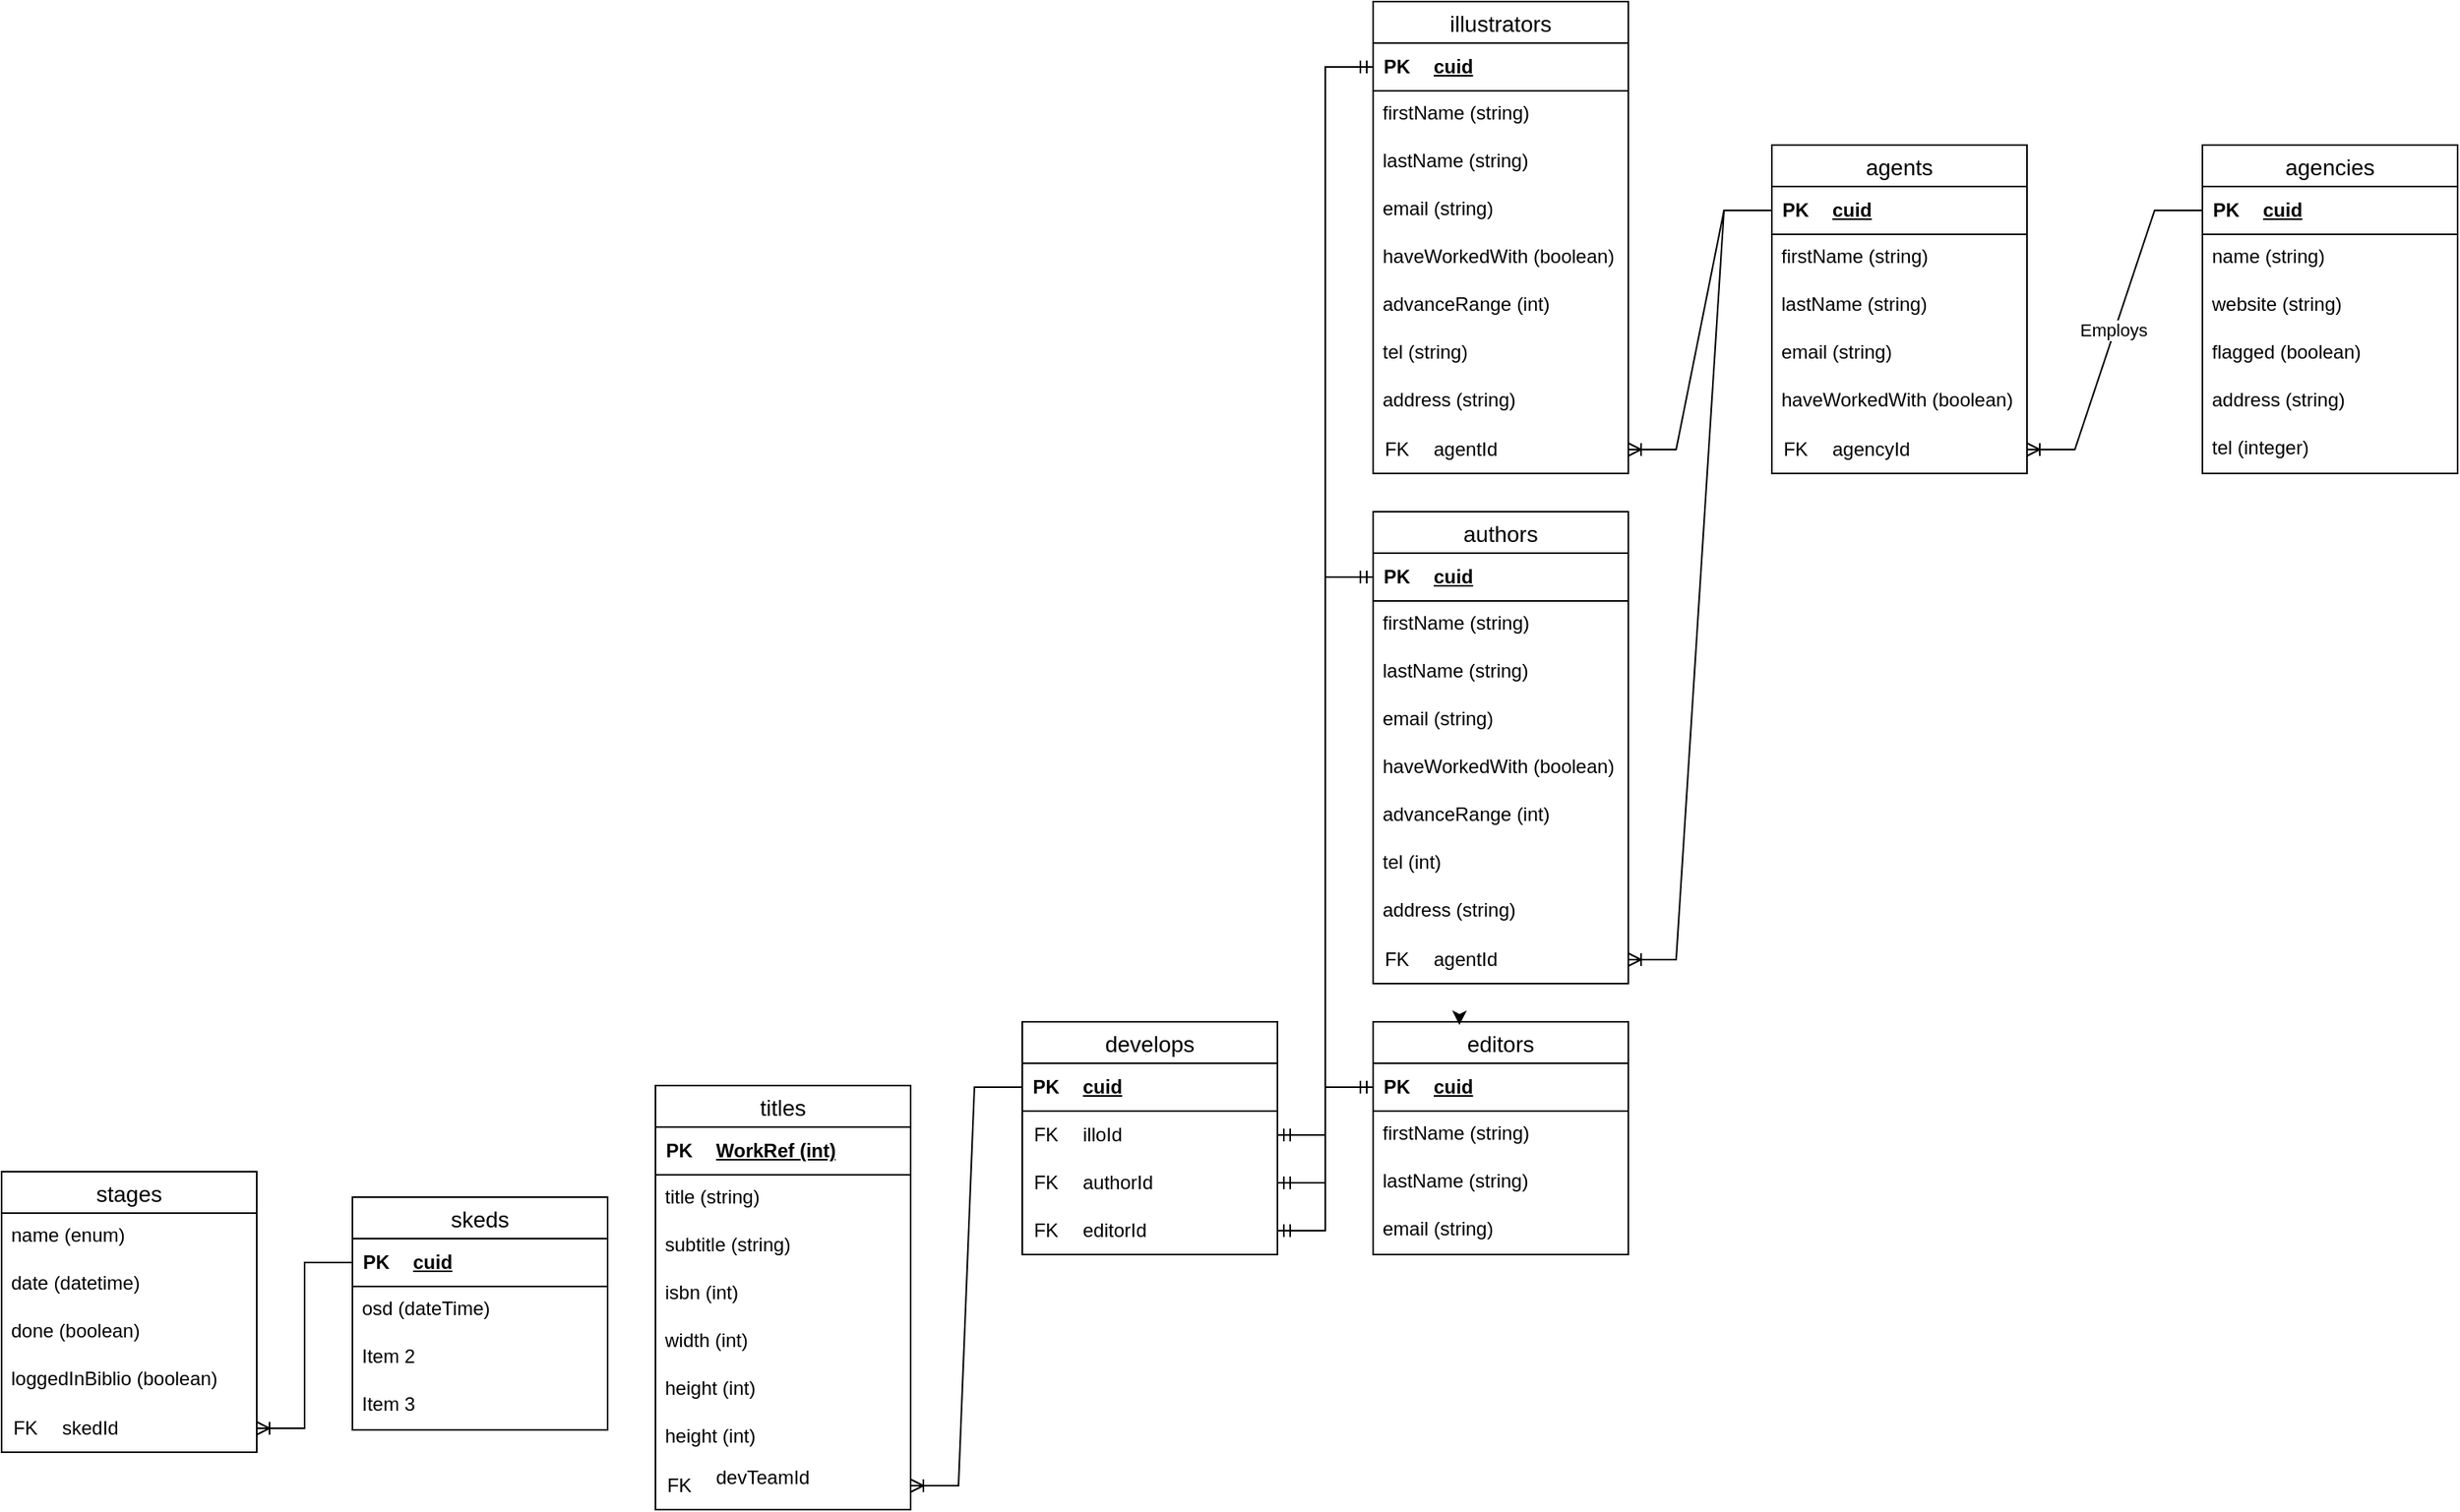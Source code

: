 <mxfile version="24.3.1" type="github">
  <diagram name="Page-1" id="GT9ZrGGqHY0JKJ9FZJGa">
    <mxGraphModel dx="1368" dy="787" grid="1" gridSize="10" guides="1" tooltips="1" connect="1" arrows="1" fold="1" page="1" pageScale="1" pageWidth="850" pageHeight="1100" math="0" shadow="0">
      <root>
        <mxCell id="0" />
        <mxCell id="1" parent="0" />
        <mxCell id="BCXyBZyguaThdqsBgghN-27" value="editors" style="swimlane;fontStyle=0;childLayout=stackLayout;horizontal=1;startSize=26;horizontalStack=0;resizeParent=1;resizeParentMax=0;resizeLast=0;collapsible=1;marginBottom=0;align=center;fontSize=14;" parent="1" vertex="1">
          <mxGeometry x="960" y="690" width="160" height="146" as="geometry" />
        </mxCell>
        <mxCell id="lVPPlzbwJ4vO6VYxdLOj-68" value="" style="shape=table;startSize=0;container=1;collapsible=1;childLayout=tableLayout;fixedRows=1;rowLines=0;fontStyle=0;align=center;resizeLast=1;strokeColor=none;fillColor=none;collapsible=0;" vertex="1" parent="BCXyBZyguaThdqsBgghN-27">
          <mxGeometry y="26" width="160" height="30" as="geometry" />
        </mxCell>
        <mxCell id="lVPPlzbwJ4vO6VYxdLOj-69" value="" style="shape=tableRow;horizontal=0;startSize=0;swimlaneHead=0;swimlaneBody=0;fillColor=none;collapsible=0;dropTarget=0;points=[[0,0.5],[1,0.5]];portConstraint=eastwest;top=0;left=0;right=0;bottom=1;" vertex="1" parent="lVPPlzbwJ4vO6VYxdLOj-68">
          <mxGeometry width="160" height="30" as="geometry" />
        </mxCell>
        <mxCell id="lVPPlzbwJ4vO6VYxdLOj-70" value="PK" style="shape=partialRectangle;connectable=0;fillColor=none;top=0;left=0;bottom=0;right=0;fontStyle=1;overflow=hidden;whiteSpace=wrap;html=1;" vertex="1" parent="lVPPlzbwJ4vO6VYxdLOj-69">
          <mxGeometry width="30" height="30" as="geometry">
            <mxRectangle width="30" height="30" as="alternateBounds" />
          </mxGeometry>
        </mxCell>
        <mxCell id="lVPPlzbwJ4vO6VYxdLOj-71" value="cuid" style="shape=partialRectangle;connectable=0;fillColor=none;top=0;left=0;bottom=0;right=0;align=left;spacingLeft=6;fontStyle=5;overflow=hidden;whiteSpace=wrap;html=1;" vertex="1" parent="lVPPlzbwJ4vO6VYxdLOj-69">
          <mxGeometry x="30" width="130" height="30" as="geometry">
            <mxRectangle width="130" height="30" as="alternateBounds" />
          </mxGeometry>
        </mxCell>
        <mxCell id="BCXyBZyguaThdqsBgghN-28" value="firstName (string)" style="text;strokeColor=none;fillColor=none;spacingLeft=4;spacingRight=4;overflow=hidden;rotatable=0;points=[[0,0.5],[1,0.5]];portConstraint=eastwest;fontSize=12;whiteSpace=wrap;html=1;" parent="BCXyBZyguaThdqsBgghN-27" vertex="1">
          <mxGeometry y="56" width="160" height="30" as="geometry" />
        </mxCell>
        <mxCell id="BCXyBZyguaThdqsBgghN-29" value="lastName (string)" style="text;strokeColor=none;fillColor=none;spacingLeft=4;spacingRight=4;overflow=hidden;rotatable=0;points=[[0,0.5],[1,0.5]];portConstraint=eastwest;fontSize=12;whiteSpace=wrap;html=1;" parent="BCXyBZyguaThdqsBgghN-27" vertex="1">
          <mxGeometry y="86" width="160" height="30" as="geometry" />
        </mxCell>
        <mxCell id="BCXyBZyguaThdqsBgghN-30" value="email (string)" style="text;strokeColor=none;fillColor=none;spacingLeft=4;spacingRight=4;overflow=hidden;rotatable=0;points=[[0,0.5],[1,0.5]];portConstraint=eastwest;fontSize=12;whiteSpace=wrap;html=1;" parent="BCXyBZyguaThdqsBgghN-27" vertex="1">
          <mxGeometry y="116" width="160" height="30" as="geometry" />
        </mxCell>
        <mxCell id="BCXyBZyguaThdqsBgghN-40" value="agents" style="swimlane;fontStyle=0;childLayout=stackLayout;horizontal=1;startSize=26;horizontalStack=0;resizeParent=1;resizeParentMax=0;resizeLast=0;collapsible=1;marginBottom=0;align=center;fontSize=14;" parent="1" vertex="1">
          <mxGeometry x="1210" y="140" width="160" height="206" as="geometry" />
        </mxCell>
        <mxCell id="lVPPlzbwJ4vO6VYxdLOj-35" value="" style="shape=table;startSize=0;container=1;collapsible=1;childLayout=tableLayout;fixedRows=1;rowLines=0;fontStyle=0;align=center;resizeLast=1;strokeColor=none;fillColor=none;collapsible=0;" vertex="1" parent="BCXyBZyguaThdqsBgghN-40">
          <mxGeometry y="26" width="160" height="30" as="geometry" />
        </mxCell>
        <mxCell id="lVPPlzbwJ4vO6VYxdLOj-36" value="" style="shape=tableRow;horizontal=0;startSize=0;swimlaneHead=0;swimlaneBody=0;fillColor=none;collapsible=0;dropTarget=0;points=[[0,0.5],[1,0.5]];portConstraint=eastwest;top=0;left=0;right=0;bottom=1;" vertex="1" parent="lVPPlzbwJ4vO6VYxdLOj-35">
          <mxGeometry width="160" height="30" as="geometry" />
        </mxCell>
        <mxCell id="lVPPlzbwJ4vO6VYxdLOj-37" value="PK" style="shape=partialRectangle;connectable=0;fillColor=none;top=0;left=0;bottom=0;right=0;fontStyle=1;overflow=hidden;whiteSpace=wrap;html=1;" vertex="1" parent="lVPPlzbwJ4vO6VYxdLOj-36">
          <mxGeometry width="30" height="30" as="geometry">
            <mxRectangle width="30" height="30" as="alternateBounds" />
          </mxGeometry>
        </mxCell>
        <mxCell id="lVPPlzbwJ4vO6VYxdLOj-38" value="cuid" style="shape=partialRectangle;connectable=0;fillColor=none;top=0;left=0;bottom=0;right=0;align=left;spacingLeft=6;fontStyle=5;overflow=hidden;whiteSpace=wrap;html=1;" vertex="1" parent="lVPPlzbwJ4vO6VYxdLOj-36">
          <mxGeometry x="30" width="130" height="30" as="geometry">
            <mxRectangle width="130" height="30" as="alternateBounds" />
          </mxGeometry>
        </mxCell>
        <mxCell id="BCXyBZyguaThdqsBgghN-41" value="firstName (string)" style="text;strokeColor=none;fillColor=none;spacingLeft=4;spacingRight=4;overflow=hidden;rotatable=0;points=[[0,0.5],[1,0.5]];portConstraint=eastwest;fontSize=12;whiteSpace=wrap;html=1;" parent="BCXyBZyguaThdqsBgghN-40" vertex="1">
          <mxGeometry y="56" width="160" height="30" as="geometry" />
        </mxCell>
        <mxCell id="BCXyBZyguaThdqsBgghN-42" value="lastName (string)" style="text;strokeColor=none;fillColor=none;spacingLeft=4;spacingRight=4;overflow=hidden;rotatable=0;points=[[0,0.5],[1,0.5]];portConstraint=eastwest;fontSize=12;whiteSpace=wrap;html=1;" parent="BCXyBZyguaThdqsBgghN-40" vertex="1">
          <mxGeometry y="86" width="160" height="30" as="geometry" />
        </mxCell>
        <mxCell id="BCXyBZyguaThdqsBgghN-43" value="email (string)" style="text;strokeColor=none;fillColor=none;spacingLeft=4;spacingRight=4;overflow=hidden;rotatable=0;points=[[0,0.5],[1,0.5]];portConstraint=eastwest;fontSize=12;whiteSpace=wrap;html=1;" parent="BCXyBZyguaThdqsBgghN-40" vertex="1">
          <mxGeometry y="116" width="160" height="30" as="geometry" />
        </mxCell>
        <mxCell id="lVPPlzbwJ4vO6VYxdLOj-29" value="haveWorkedWith (boolean)" style="text;strokeColor=none;fillColor=none;spacingLeft=4;spacingRight=4;overflow=hidden;rotatable=0;points=[[0,0.5],[1,0.5]];portConstraint=eastwest;fontSize=12;whiteSpace=wrap;html=1;" vertex="1" parent="BCXyBZyguaThdqsBgghN-40">
          <mxGeometry y="146" width="160" height="30" as="geometry" />
        </mxCell>
        <mxCell id="lVPPlzbwJ4vO6VYxdLOj-41" value="" style="shape=table;startSize=0;container=1;collapsible=1;childLayout=tableLayout;fixedRows=1;rowLines=0;fontStyle=0;align=center;resizeLast=1;strokeColor=none;fillColor=none;collapsible=0;" vertex="1" parent="BCXyBZyguaThdqsBgghN-40">
          <mxGeometry y="176" width="160" height="30" as="geometry" />
        </mxCell>
        <mxCell id="lVPPlzbwJ4vO6VYxdLOj-42" value="" style="shape=tableRow;horizontal=0;startSize=0;swimlaneHead=0;swimlaneBody=0;fillColor=none;collapsible=0;dropTarget=0;points=[[0,0.5],[1,0.5]];portConstraint=eastwest;top=0;left=0;right=0;bottom=0;" vertex="1" parent="lVPPlzbwJ4vO6VYxdLOj-41">
          <mxGeometry width="160" height="30" as="geometry" />
        </mxCell>
        <mxCell id="lVPPlzbwJ4vO6VYxdLOj-43" value="FK" style="shape=partialRectangle;connectable=0;fillColor=none;top=0;left=0;bottom=0;right=0;fontStyle=0;overflow=hidden;whiteSpace=wrap;html=1;" vertex="1" parent="lVPPlzbwJ4vO6VYxdLOj-42">
          <mxGeometry width="30" height="30" as="geometry">
            <mxRectangle width="30" height="30" as="alternateBounds" />
          </mxGeometry>
        </mxCell>
        <mxCell id="lVPPlzbwJ4vO6VYxdLOj-44" value="agencyId" style="shape=partialRectangle;connectable=0;fillColor=none;top=0;left=0;bottom=0;right=0;align=left;spacingLeft=6;fontStyle=0;overflow=hidden;whiteSpace=wrap;html=1;" vertex="1" parent="lVPPlzbwJ4vO6VYxdLOj-42">
          <mxGeometry x="30" width="130" height="30" as="geometry">
            <mxRectangle width="130" height="30" as="alternateBounds" />
          </mxGeometry>
        </mxCell>
        <mxCell id="BCXyBZyguaThdqsBgghN-44" value="agencies" style="swimlane;fontStyle=0;childLayout=stackLayout;horizontal=1;startSize=26;horizontalStack=0;resizeParent=1;resizeParentMax=0;resizeLast=0;collapsible=1;marginBottom=0;align=center;fontSize=14;" parent="1" vertex="1">
          <mxGeometry x="1480" y="140" width="160" height="206" as="geometry" />
        </mxCell>
        <mxCell id="lVPPlzbwJ4vO6VYxdLOj-31" value="" style="shape=table;startSize=0;container=1;collapsible=1;childLayout=tableLayout;fixedRows=1;rowLines=0;fontStyle=0;align=center;resizeLast=1;strokeColor=none;fillColor=none;collapsible=0;" vertex="1" parent="BCXyBZyguaThdqsBgghN-44">
          <mxGeometry y="26" width="160" height="30" as="geometry" />
        </mxCell>
        <mxCell id="lVPPlzbwJ4vO6VYxdLOj-32" value="" style="shape=tableRow;horizontal=0;startSize=0;swimlaneHead=0;swimlaneBody=0;fillColor=none;collapsible=0;dropTarget=0;points=[[0,0.5],[1,0.5]];portConstraint=eastwest;top=0;left=0;right=0;bottom=1;" vertex="1" parent="lVPPlzbwJ4vO6VYxdLOj-31">
          <mxGeometry width="160" height="30" as="geometry" />
        </mxCell>
        <mxCell id="lVPPlzbwJ4vO6VYxdLOj-33" value="PK" style="shape=partialRectangle;connectable=0;fillColor=none;top=0;left=0;bottom=0;right=0;fontStyle=1;overflow=hidden;whiteSpace=wrap;html=1;" vertex="1" parent="lVPPlzbwJ4vO6VYxdLOj-32">
          <mxGeometry width="30" height="30" as="geometry">
            <mxRectangle width="30" height="30" as="alternateBounds" />
          </mxGeometry>
        </mxCell>
        <mxCell id="lVPPlzbwJ4vO6VYxdLOj-34" value="cuid" style="shape=partialRectangle;connectable=0;fillColor=none;top=0;left=0;bottom=0;right=0;align=left;spacingLeft=6;fontStyle=5;overflow=hidden;whiteSpace=wrap;html=1;" vertex="1" parent="lVPPlzbwJ4vO6VYxdLOj-32">
          <mxGeometry x="30" width="130" height="30" as="geometry">
            <mxRectangle width="130" height="30" as="alternateBounds" />
          </mxGeometry>
        </mxCell>
        <mxCell id="BCXyBZyguaThdqsBgghN-45" value="name (string)" style="text;strokeColor=none;fillColor=none;spacingLeft=4;spacingRight=4;overflow=hidden;rotatable=0;points=[[0,0.5],[1,0.5]];portConstraint=eastwest;fontSize=12;whiteSpace=wrap;html=1;" parent="BCXyBZyguaThdqsBgghN-44" vertex="1">
          <mxGeometry y="56" width="160" height="30" as="geometry" />
        </mxCell>
        <mxCell id="BCXyBZyguaThdqsBgghN-47" value="website (string)" style="text;strokeColor=none;fillColor=none;spacingLeft=4;spacingRight=4;overflow=hidden;rotatable=0;points=[[0,0.5],[1,0.5]];portConstraint=eastwest;fontSize=12;whiteSpace=wrap;html=1;" parent="BCXyBZyguaThdqsBgghN-44" vertex="1">
          <mxGeometry y="86" width="160" height="30" as="geometry" />
        </mxCell>
        <mxCell id="lVPPlzbwJ4vO6VYxdLOj-13" value="flagged (boolean)" style="text;strokeColor=none;fillColor=none;spacingLeft=4;spacingRight=4;overflow=hidden;rotatable=0;points=[[0,0.5],[1,0.5]];portConstraint=eastwest;fontSize=12;whiteSpace=wrap;html=1;" vertex="1" parent="BCXyBZyguaThdqsBgghN-44">
          <mxGeometry y="116" width="160" height="30" as="geometry" />
        </mxCell>
        <mxCell id="lVPPlzbwJ4vO6VYxdLOj-15" value="address (string)" style="text;strokeColor=none;fillColor=none;spacingLeft=4;spacingRight=4;overflow=hidden;rotatable=0;points=[[0,0.5],[1,0.5]];portConstraint=eastwest;fontSize=12;whiteSpace=wrap;html=1;" vertex="1" parent="BCXyBZyguaThdqsBgghN-44">
          <mxGeometry y="146" width="160" height="30" as="geometry" />
        </mxCell>
        <mxCell id="lVPPlzbwJ4vO6VYxdLOj-16" value="tel (integer)" style="text;strokeColor=none;fillColor=none;spacingLeft=4;spacingRight=4;overflow=hidden;rotatable=0;points=[[0,0.5],[1,0.5]];portConstraint=eastwest;fontSize=12;whiteSpace=wrap;html=1;" vertex="1" parent="BCXyBZyguaThdqsBgghN-44">
          <mxGeometry y="176" width="160" height="30" as="geometry" />
        </mxCell>
        <mxCell id="BCXyBZyguaThdqsBgghN-48" value="titles" style="swimlane;fontStyle=0;childLayout=stackLayout;horizontal=1;startSize=26;horizontalStack=0;resizeParent=1;resizeParentMax=0;resizeLast=0;collapsible=1;marginBottom=0;align=center;fontSize=14;" parent="1" vertex="1">
          <mxGeometry x="510" y="730" width="160" height="266" as="geometry" />
        </mxCell>
        <mxCell id="lVPPlzbwJ4vO6VYxdLOj-121" value="" style="shape=table;startSize=0;container=1;collapsible=1;childLayout=tableLayout;fixedRows=1;rowLines=0;fontStyle=0;align=center;resizeLast=1;strokeColor=none;fillColor=none;collapsible=0;" vertex="1" parent="BCXyBZyguaThdqsBgghN-48">
          <mxGeometry y="26" width="160" height="30" as="geometry" />
        </mxCell>
        <mxCell id="lVPPlzbwJ4vO6VYxdLOj-122" value="" style="shape=tableRow;horizontal=0;startSize=0;swimlaneHead=0;swimlaneBody=0;fillColor=none;collapsible=0;dropTarget=0;points=[[0,0.5],[1,0.5]];portConstraint=eastwest;top=0;left=0;right=0;bottom=1;" vertex="1" parent="lVPPlzbwJ4vO6VYxdLOj-121">
          <mxGeometry width="160" height="30" as="geometry" />
        </mxCell>
        <mxCell id="lVPPlzbwJ4vO6VYxdLOj-123" value="PK" style="shape=partialRectangle;connectable=0;fillColor=none;top=0;left=0;bottom=0;right=0;fontStyle=1;overflow=hidden;whiteSpace=wrap;html=1;" vertex="1" parent="lVPPlzbwJ4vO6VYxdLOj-122">
          <mxGeometry width="30" height="30" as="geometry">
            <mxRectangle width="30" height="30" as="alternateBounds" />
          </mxGeometry>
        </mxCell>
        <mxCell id="lVPPlzbwJ4vO6VYxdLOj-124" value="WorkRef (int)" style="shape=partialRectangle;connectable=0;fillColor=none;top=0;left=0;bottom=0;right=0;align=left;spacingLeft=6;fontStyle=5;overflow=hidden;whiteSpace=wrap;html=1;" vertex="1" parent="lVPPlzbwJ4vO6VYxdLOj-122">
          <mxGeometry x="30" width="130" height="30" as="geometry">
            <mxRectangle width="130" height="30" as="alternateBounds" />
          </mxGeometry>
        </mxCell>
        <mxCell id="BCXyBZyguaThdqsBgghN-49" value="title (string)" style="text;strokeColor=none;fillColor=none;spacingLeft=4;spacingRight=4;overflow=hidden;rotatable=0;points=[[0,0.5],[1,0.5]];portConstraint=eastwest;fontSize=12;whiteSpace=wrap;html=1;" parent="BCXyBZyguaThdqsBgghN-48" vertex="1">
          <mxGeometry y="56" width="160" height="30" as="geometry" />
        </mxCell>
        <mxCell id="BCXyBZyguaThdqsBgghN-50" value="subtitle (string)" style="text;strokeColor=none;fillColor=none;spacingLeft=4;spacingRight=4;overflow=hidden;rotatable=0;points=[[0,0.5],[1,0.5]];portConstraint=eastwest;fontSize=12;whiteSpace=wrap;html=1;" parent="BCXyBZyguaThdqsBgghN-48" vertex="1">
          <mxGeometry y="86" width="160" height="30" as="geometry" />
        </mxCell>
        <mxCell id="lVPPlzbwJ4vO6VYxdLOj-129" value="isbn (int)" style="text;strokeColor=none;fillColor=none;spacingLeft=4;spacingRight=4;overflow=hidden;rotatable=0;points=[[0,0.5],[1,0.5]];portConstraint=eastwest;fontSize=12;whiteSpace=wrap;html=1;" vertex="1" parent="BCXyBZyguaThdqsBgghN-48">
          <mxGeometry y="116" width="160" height="30" as="geometry" />
        </mxCell>
        <mxCell id="lVPPlzbwJ4vO6VYxdLOj-130" value="width (int)" style="text;strokeColor=none;fillColor=none;spacingLeft=4;spacingRight=4;overflow=hidden;rotatable=0;points=[[0,0.5],[1,0.5]];portConstraint=eastwest;fontSize=12;whiteSpace=wrap;html=1;" vertex="1" parent="BCXyBZyguaThdqsBgghN-48">
          <mxGeometry y="146" width="160" height="30" as="geometry" />
        </mxCell>
        <mxCell id="BCXyBZyguaThdqsBgghN-51" value="height (int)" style="text;strokeColor=none;fillColor=none;spacingLeft=4;spacingRight=4;overflow=hidden;rotatable=0;points=[[0,0.5],[1,0.5]];portConstraint=eastwest;fontSize=12;whiteSpace=wrap;html=1;" parent="BCXyBZyguaThdqsBgghN-48" vertex="1">
          <mxGeometry y="176" width="160" height="30" as="geometry" />
        </mxCell>
        <mxCell id="lVPPlzbwJ4vO6VYxdLOj-135" value="height (int)" style="text;strokeColor=none;fillColor=none;spacingLeft=4;spacingRight=4;overflow=hidden;rotatable=0;points=[[0,0.5],[1,0.5]];portConstraint=eastwest;fontSize=12;whiteSpace=wrap;html=1;" vertex="1" parent="BCXyBZyguaThdqsBgghN-48">
          <mxGeometry y="206" width="160" height="30" as="geometry" />
        </mxCell>
        <mxCell id="lVPPlzbwJ4vO6VYxdLOj-125" value="" style="shape=table;startSize=0;container=1;collapsible=1;childLayout=tableLayout;fixedRows=1;rowLines=0;fontStyle=0;align=center;resizeLast=1;strokeColor=none;fillColor=none;collapsible=0;" vertex="1" parent="BCXyBZyguaThdqsBgghN-48">
          <mxGeometry y="236" width="160" height="30" as="geometry" />
        </mxCell>
        <mxCell id="lVPPlzbwJ4vO6VYxdLOj-126" value="" style="shape=tableRow;horizontal=0;startSize=0;swimlaneHead=0;swimlaneBody=0;fillColor=none;collapsible=0;dropTarget=0;points=[[0,0.5],[1,0.5]];portConstraint=eastwest;top=0;left=0;right=0;bottom=0;" vertex="1" parent="lVPPlzbwJ4vO6VYxdLOj-125">
          <mxGeometry width="160" height="30" as="geometry" />
        </mxCell>
        <mxCell id="lVPPlzbwJ4vO6VYxdLOj-127" value="FK" style="shape=partialRectangle;connectable=0;fillColor=none;top=0;left=0;bottom=0;right=0;fontStyle=0;overflow=hidden;whiteSpace=wrap;html=1;" vertex="1" parent="lVPPlzbwJ4vO6VYxdLOj-126">
          <mxGeometry width="30" height="30" as="geometry">
            <mxRectangle width="30" height="30" as="alternateBounds" />
          </mxGeometry>
        </mxCell>
        <mxCell id="lVPPlzbwJ4vO6VYxdLOj-128" value="devTeamId&lt;div&gt;&lt;br&gt;&lt;/div&gt;" style="shape=partialRectangle;connectable=0;fillColor=none;top=0;left=0;bottom=0;right=0;align=left;spacingLeft=6;fontStyle=0;overflow=hidden;whiteSpace=wrap;html=1;" vertex="1" parent="lVPPlzbwJ4vO6VYxdLOj-126">
          <mxGeometry x="30" width="130" height="30" as="geometry">
            <mxRectangle width="130" height="30" as="alternateBounds" />
          </mxGeometry>
        </mxCell>
        <mxCell id="BCXyBZyguaThdqsBgghN-52" value="skeds" style="swimlane;fontStyle=0;childLayout=stackLayout;horizontal=1;startSize=26;horizontalStack=0;resizeParent=1;resizeParentMax=0;resizeLast=0;collapsible=1;marginBottom=0;align=center;fontSize=14;" parent="1" vertex="1">
          <mxGeometry x="320" y="800" width="160" height="146" as="geometry" />
        </mxCell>
        <mxCell id="lVPPlzbwJ4vO6VYxdLOj-138" value="" style="shape=table;startSize=0;container=1;collapsible=1;childLayout=tableLayout;fixedRows=1;rowLines=0;fontStyle=0;align=center;resizeLast=1;strokeColor=none;fillColor=none;collapsible=0;" vertex="1" parent="BCXyBZyguaThdqsBgghN-52">
          <mxGeometry y="26" width="160" height="30" as="geometry" />
        </mxCell>
        <mxCell id="lVPPlzbwJ4vO6VYxdLOj-139" value="" style="shape=tableRow;horizontal=0;startSize=0;swimlaneHead=0;swimlaneBody=0;fillColor=none;collapsible=0;dropTarget=0;points=[[0,0.5],[1,0.5]];portConstraint=eastwest;top=0;left=0;right=0;bottom=1;" vertex="1" parent="lVPPlzbwJ4vO6VYxdLOj-138">
          <mxGeometry width="160" height="30" as="geometry" />
        </mxCell>
        <mxCell id="lVPPlzbwJ4vO6VYxdLOj-140" value="PK" style="shape=partialRectangle;connectable=0;fillColor=none;top=0;left=0;bottom=0;right=0;fontStyle=1;overflow=hidden;whiteSpace=wrap;html=1;" vertex="1" parent="lVPPlzbwJ4vO6VYxdLOj-139">
          <mxGeometry width="30" height="30" as="geometry">
            <mxRectangle width="30" height="30" as="alternateBounds" />
          </mxGeometry>
        </mxCell>
        <mxCell id="lVPPlzbwJ4vO6VYxdLOj-141" value="cuid" style="shape=partialRectangle;connectable=0;fillColor=none;top=0;left=0;bottom=0;right=0;align=left;spacingLeft=6;fontStyle=5;overflow=hidden;whiteSpace=wrap;html=1;" vertex="1" parent="lVPPlzbwJ4vO6VYxdLOj-139">
          <mxGeometry x="30" width="130" height="30" as="geometry">
            <mxRectangle width="130" height="30" as="alternateBounds" />
          </mxGeometry>
        </mxCell>
        <mxCell id="BCXyBZyguaThdqsBgghN-53" value="osd (dateTime)" style="text;strokeColor=none;fillColor=none;spacingLeft=4;spacingRight=4;overflow=hidden;rotatable=0;points=[[0,0.5],[1,0.5]];portConstraint=eastwest;fontSize=12;whiteSpace=wrap;html=1;" parent="BCXyBZyguaThdqsBgghN-52" vertex="1">
          <mxGeometry y="56" width="160" height="30" as="geometry" />
        </mxCell>
        <mxCell id="BCXyBZyguaThdqsBgghN-54" value="Item 2" style="text;strokeColor=none;fillColor=none;spacingLeft=4;spacingRight=4;overflow=hidden;rotatable=0;points=[[0,0.5],[1,0.5]];portConstraint=eastwest;fontSize=12;whiteSpace=wrap;html=1;" parent="BCXyBZyguaThdqsBgghN-52" vertex="1">
          <mxGeometry y="86" width="160" height="30" as="geometry" />
        </mxCell>
        <mxCell id="BCXyBZyguaThdqsBgghN-55" value="Item 3" style="text;strokeColor=none;fillColor=none;spacingLeft=4;spacingRight=4;overflow=hidden;rotatable=0;points=[[0,0.5],[1,0.5]];portConstraint=eastwest;fontSize=12;whiteSpace=wrap;html=1;" parent="BCXyBZyguaThdqsBgghN-52" vertex="1">
          <mxGeometry y="116" width="160" height="30" as="geometry" />
        </mxCell>
        <mxCell id="BCXyBZyguaThdqsBgghN-63" value="" style="edgeStyle=entityRelationEdgeStyle;fontSize=12;html=1;endArrow=ERoneToMany;rounded=0;exitX=0;exitY=0.5;exitDx=0;exitDy=0;entryX=1;entryY=0.5;entryDx=0;entryDy=0;" parent="1" source="lVPPlzbwJ4vO6VYxdLOj-32" target="lVPPlzbwJ4vO6VYxdLOj-42" edge="1">
          <mxGeometry width="100" height="100" relative="1" as="geometry">
            <mxPoint x="1370" y="470" as="sourcePoint" />
            <mxPoint x="1470" y="500" as="targetPoint" />
          </mxGeometry>
        </mxCell>
        <mxCell id="BCXyBZyguaThdqsBgghN-64" value="Employs" style="edgeLabel;html=1;align=center;verticalAlign=middle;resizable=0;points=[];" parent="BCXyBZyguaThdqsBgghN-63" vertex="1" connectable="0">
          <mxGeometry x="0.005" y="-1" relative="1" as="geometry">
            <mxPoint as="offset" />
          </mxGeometry>
        </mxCell>
        <mxCell id="lVPPlzbwJ4vO6VYxdLOj-2" value="illustrators" style="swimlane;fontStyle=0;childLayout=stackLayout;horizontal=1;startSize=26;horizontalStack=0;resizeParent=1;resizeParentMax=0;resizeLast=0;collapsible=1;marginBottom=0;align=center;fontSize=14;" vertex="1" parent="1">
          <mxGeometry x="960" y="50" width="160" height="296" as="geometry" />
        </mxCell>
        <mxCell id="lVPPlzbwJ4vO6VYxdLOj-50" value="" style="shape=table;startSize=0;container=1;collapsible=1;childLayout=tableLayout;fixedRows=1;rowLines=0;fontStyle=0;align=center;resizeLast=1;strokeColor=none;fillColor=none;collapsible=0;" vertex="1" parent="lVPPlzbwJ4vO6VYxdLOj-2">
          <mxGeometry y="26" width="160" height="30" as="geometry" />
        </mxCell>
        <mxCell id="lVPPlzbwJ4vO6VYxdLOj-51" value="" style="shape=tableRow;horizontal=0;startSize=0;swimlaneHead=0;swimlaneBody=0;fillColor=none;collapsible=0;dropTarget=0;points=[[0,0.5],[1,0.5]];portConstraint=eastwest;top=0;left=0;right=0;bottom=1;" vertex="1" parent="lVPPlzbwJ4vO6VYxdLOj-50">
          <mxGeometry width="160" height="30" as="geometry" />
        </mxCell>
        <mxCell id="lVPPlzbwJ4vO6VYxdLOj-52" value="PK" style="shape=partialRectangle;connectable=0;fillColor=none;top=0;left=0;bottom=0;right=0;fontStyle=1;overflow=hidden;whiteSpace=wrap;html=1;" vertex="1" parent="lVPPlzbwJ4vO6VYxdLOj-51">
          <mxGeometry width="30" height="30" as="geometry">
            <mxRectangle width="30" height="30" as="alternateBounds" />
          </mxGeometry>
        </mxCell>
        <mxCell id="lVPPlzbwJ4vO6VYxdLOj-53" value="cuid" style="shape=partialRectangle;connectable=0;fillColor=none;top=0;left=0;bottom=0;right=0;align=left;spacingLeft=6;fontStyle=5;overflow=hidden;whiteSpace=wrap;html=1;" vertex="1" parent="lVPPlzbwJ4vO6VYxdLOj-51">
          <mxGeometry x="30" width="130" height="30" as="geometry">
            <mxRectangle width="130" height="30" as="alternateBounds" />
          </mxGeometry>
        </mxCell>
        <mxCell id="lVPPlzbwJ4vO6VYxdLOj-3" value="firstName (string)" style="text;strokeColor=none;fillColor=none;spacingLeft=4;spacingRight=4;overflow=hidden;rotatable=0;points=[[0,0.5],[1,0.5]];portConstraint=eastwest;fontSize=12;whiteSpace=wrap;html=1;" vertex="1" parent="lVPPlzbwJ4vO6VYxdLOj-2">
          <mxGeometry y="56" width="160" height="30" as="geometry" />
        </mxCell>
        <mxCell id="lVPPlzbwJ4vO6VYxdLOj-59" value="lastName (string)" style="text;strokeColor=none;fillColor=none;spacingLeft=4;spacingRight=4;overflow=hidden;rotatable=0;points=[[0,0.5],[1,0.5]];portConstraint=eastwest;fontSize=12;whiteSpace=wrap;html=1;" vertex="1" parent="lVPPlzbwJ4vO6VYxdLOj-2">
          <mxGeometry y="86" width="160" height="30" as="geometry" />
        </mxCell>
        <mxCell id="lVPPlzbwJ4vO6VYxdLOj-60" value="email (string)" style="text;strokeColor=none;fillColor=none;spacingLeft=4;spacingRight=4;overflow=hidden;rotatable=0;points=[[0,0.5],[1,0.5]];portConstraint=eastwest;fontSize=12;whiteSpace=wrap;html=1;" vertex="1" parent="lVPPlzbwJ4vO6VYxdLOj-2">
          <mxGeometry y="116" width="160" height="30" as="geometry" />
        </mxCell>
        <mxCell id="lVPPlzbwJ4vO6VYxdLOj-61" value="haveWorkedWith (boolean)" style="text;strokeColor=none;fillColor=none;spacingLeft=4;spacingRight=4;overflow=hidden;rotatable=0;points=[[0,0.5],[1,0.5]];portConstraint=eastwest;fontSize=12;whiteSpace=wrap;html=1;" vertex="1" parent="lVPPlzbwJ4vO6VYxdLOj-2">
          <mxGeometry y="146" width="160" height="30" as="geometry" />
        </mxCell>
        <mxCell id="lVPPlzbwJ4vO6VYxdLOj-62" value="advanceRange (int)" style="text;strokeColor=none;fillColor=none;spacingLeft=4;spacingRight=4;overflow=hidden;rotatable=0;points=[[0,0.5],[1,0.5]];portConstraint=eastwest;fontSize=12;whiteSpace=wrap;html=1;" vertex="1" parent="lVPPlzbwJ4vO6VYxdLOj-2">
          <mxGeometry y="176" width="160" height="30" as="geometry" />
        </mxCell>
        <mxCell id="lVPPlzbwJ4vO6VYxdLOj-132" value="tel (string)" style="text;strokeColor=none;fillColor=none;spacingLeft=4;spacingRight=4;overflow=hidden;rotatable=0;points=[[0,0.5],[1,0.5]];portConstraint=eastwest;fontSize=12;whiteSpace=wrap;html=1;" vertex="1" parent="lVPPlzbwJ4vO6VYxdLOj-2">
          <mxGeometry y="206" width="160" height="30" as="geometry" />
        </mxCell>
        <mxCell id="lVPPlzbwJ4vO6VYxdLOj-134" value="address (string)" style="text;strokeColor=none;fillColor=none;spacingLeft=4;spacingRight=4;overflow=hidden;rotatable=0;points=[[0,0.5],[1,0.5]];portConstraint=eastwest;fontSize=12;whiteSpace=wrap;html=1;" vertex="1" parent="lVPPlzbwJ4vO6VYxdLOj-2">
          <mxGeometry y="236" width="160" height="30" as="geometry" />
        </mxCell>
        <mxCell id="lVPPlzbwJ4vO6VYxdLOj-54" value="" style="shape=table;startSize=0;container=1;collapsible=1;childLayout=tableLayout;fixedRows=1;rowLines=0;fontStyle=0;align=center;resizeLast=1;strokeColor=none;fillColor=none;collapsible=0;" vertex="1" parent="lVPPlzbwJ4vO6VYxdLOj-2">
          <mxGeometry y="266" width="160" height="30" as="geometry" />
        </mxCell>
        <mxCell id="lVPPlzbwJ4vO6VYxdLOj-55" value="" style="shape=tableRow;horizontal=0;startSize=0;swimlaneHead=0;swimlaneBody=0;fillColor=none;collapsible=0;dropTarget=0;points=[[0,0.5],[1,0.5]];portConstraint=eastwest;top=0;left=0;right=0;bottom=0;" vertex="1" parent="lVPPlzbwJ4vO6VYxdLOj-54">
          <mxGeometry width="160" height="30" as="geometry" />
        </mxCell>
        <mxCell id="lVPPlzbwJ4vO6VYxdLOj-56" value="FK" style="shape=partialRectangle;connectable=0;fillColor=none;top=0;left=0;bottom=0;right=0;fontStyle=0;overflow=hidden;whiteSpace=wrap;html=1;" vertex="1" parent="lVPPlzbwJ4vO6VYxdLOj-55">
          <mxGeometry width="30" height="30" as="geometry">
            <mxRectangle width="30" height="30" as="alternateBounds" />
          </mxGeometry>
        </mxCell>
        <mxCell id="lVPPlzbwJ4vO6VYxdLOj-57" value="agentId" style="shape=partialRectangle;connectable=0;fillColor=none;top=0;left=0;bottom=0;right=0;align=left;spacingLeft=6;fontStyle=0;overflow=hidden;whiteSpace=wrap;html=1;" vertex="1" parent="lVPPlzbwJ4vO6VYxdLOj-55">
          <mxGeometry x="30" width="130" height="30" as="geometry">
            <mxRectangle width="130" height="30" as="alternateBounds" />
          </mxGeometry>
        </mxCell>
        <mxCell id="lVPPlzbwJ4vO6VYxdLOj-25" value="develops" style="swimlane;fontStyle=0;childLayout=stackLayout;horizontal=1;startSize=26;horizontalStack=0;resizeParent=1;resizeParentMax=0;resizeLast=0;collapsible=1;marginBottom=0;align=center;fontSize=14;" vertex="1" parent="1">
          <mxGeometry x="740" y="690" width="160" height="146" as="geometry" />
        </mxCell>
        <mxCell id="lVPPlzbwJ4vO6VYxdLOj-84" value="" style="shape=table;startSize=0;container=1;collapsible=1;childLayout=tableLayout;fixedRows=1;rowLines=0;fontStyle=0;align=center;resizeLast=1;strokeColor=none;fillColor=none;collapsible=0;" vertex="1" parent="lVPPlzbwJ4vO6VYxdLOj-25">
          <mxGeometry y="26" width="160" height="120" as="geometry" />
        </mxCell>
        <mxCell id="lVPPlzbwJ4vO6VYxdLOj-118" value="" style="shape=tableRow;horizontal=0;startSize=0;swimlaneHead=0;swimlaneBody=0;fillColor=none;collapsible=0;dropTarget=0;points=[[0,0.5],[1,0.5]];portConstraint=eastwest;top=0;left=0;right=0;bottom=1;" vertex="1" parent="lVPPlzbwJ4vO6VYxdLOj-84">
          <mxGeometry width="160" height="30" as="geometry" />
        </mxCell>
        <mxCell id="lVPPlzbwJ4vO6VYxdLOj-119" value="PK" style="shape=partialRectangle;connectable=0;fillColor=none;top=0;left=0;bottom=0;right=0;fontStyle=1;overflow=hidden;whiteSpace=wrap;html=1;" vertex="1" parent="lVPPlzbwJ4vO6VYxdLOj-118">
          <mxGeometry width="30" height="30" as="geometry">
            <mxRectangle width="30" height="30" as="alternateBounds" />
          </mxGeometry>
        </mxCell>
        <mxCell id="lVPPlzbwJ4vO6VYxdLOj-120" value="cuid" style="shape=partialRectangle;connectable=0;fillColor=none;top=0;left=0;bottom=0;right=0;align=left;spacingLeft=6;fontStyle=5;overflow=hidden;whiteSpace=wrap;html=1;" vertex="1" parent="lVPPlzbwJ4vO6VYxdLOj-118">
          <mxGeometry x="30" width="130" height="30" as="geometry">
            <mxRectangle width="130" height="30" as="alternateBounds" />
          </mxGeometry>
        </mxCell>
        <mxCell id="lVPPlzbwJ4vO6VYxdLOj-85" value="" style="shape=tableRow;horizontal=0;startSize=0;swimlaneHead=0;swimlaneBody=0;fillColor=none;collapsible=0;dropTarget=0;points=[[0,0.5],[1,0.5]];portConstraint=eastwest;top=0;left=0;right=0;bottom=0;" vertex="1" parent="lVPPlzbwJ4vO6VYxdLOj-84">
          <mxGeometry y="30" width="160" height="30" as="geometry" />
        </mxCell>
        <mxCell id="lVPPlzbwJ4vO6VYxdLOj-86" value="FK" style="shape=partialRectangle;connectable=0;fillColor=none;top=0;left=0;bottom=0;right=0;fontStyle=0;overflow=hidden;whiteSpace=wrap;html=1;" vertex="1" parent="lVPPlzbwJ4vO6VYxdLOj-85">
          <mxGeometry width="30" height="30" as="geometry">
            <mxRectangle width="30" height="30" as="alternateBounds" />
          </mxGeometry>
        </mxCell>
        <mxCell id="lVPPlzbwJ4vO6VYxdLOj-87" value="illoId" style="shape=partialRectangle;connectable=0;fillColor=none;top=0;left=0;bottom=0;right=0;align=left;spacingLeft=6;fontStyle=0;overflow=hidden;whiteSpace=wrap;html=1;" vertex="1" parent="lVPPlzbwJ4vO6VYxdLOj-85">
          <mxGeometry x="30" width="130" height="30" as="geometry">
            <mxRectangle width="130" height="30" as="alternateBounds" />
          </mxGeometry>
        </mxCell>
        <mxCell id="lVPPlzbwJ4vO6VYxdLOj-91" value="" style="shape=tableRow;horizontal=0;startSize=0;swimlaneHead=0;swimlaneBody=0;fillColor=none;collapsible=0;dropTarget=0;points=[[0,0.5],[1,0.5]];portConstraint=eastwest;top=0;left=0;right=0;bottom=0;" vertex="1" parent="lVPPlzbwJ4vO6VYxdLOj-84">
          <mxGeometry y="60" width="160" height="30" as="geometry" />
        </mxCell>
        <mxCell id="lVPPlzbwJ4vO6VYxdLOj-92" value="FK" style="shape=partialRectangle;connectable=0;fillColor=none;top=0;left=0;bottom=0;right=0;fontStyle=0;overflow=hidden;whiteSpace=wrap;html=1;" vertex="1" parent="lVPPlzbwJ4vO6VYxdLOj-91">
          <mxGeometry width="30" height="30" as="geometry">
            <mxRectangle width="30" height="30" as="alternateBounds" />
          </mxGeometry>
        </mxCell>
        <mxCell id="lVPPlzbwJ4vO6VYxdLOj-93" value="authorId" style="shape=partialRectangle;connectable=0;fillColor=none;top=0;left=0;bottom=0;right=0;align=left;spacingLeft=6;fontStyle=0;overflow=hidden;whiteSpace=wrap;html=1;" vertex="1" parent="lVPPlzbwJ4vO6VYxdLOj-91">
          <mxGeometry x="30" width="130" height="30" as="geometry">
            <mxRectangle width="130" height="30" as="alternateBounds" />
          </mxGeometry>
        </mxCell>
        <mxCell id="lVPPlzbwJ4vO6VYxdLOj-88" value="" style="shape=tableRow;horizontal=0;startSize=0;swimlaneHead=0;swimlaneBody=0;fillColor=none;collapsible=0;dropTarget=0;points=[[0,0.5],[1,0.5]];portConstraint=eastwest;top=0;left=0;right=0;bottom=0;" vertex="1" parent="lVPPlzbwJ4vO6VYxdLOj-84">
          <mxGeometry y="90" width="160" height="30" as="geometry" />
        </mxCell>
        <mxCell id="lVPPlzbwJ4vO6VYxdLOj-89" value="FK" style="shape=partialRectangle;connectable=0;fillColor=none;top=0;left=0;bottom=0;right=0;fontStyle=0;overflow=hidden;whiteSpace=wrap;html=1;" vertex="1" parent="lVPPlzbwJ4vO6VYxdLOj-88">
          <mxGeometry width="30" height="30" as="geometry">
            <mxRectangle width="30" height="30" as="alternateBounds" />
          </mxGeometry>
        </mxCell>
        <mxCell id="lVPPlzbwJ4vO6VYxdLOj-90" value="editorId" style="shape=partialRectangle;connectable=0;fillColor=none;top=0;left=0;bottom=0;right=0;align=left;spacingLeft=6;fontStyle=0;overflow=hidden;whiteSpace=wrap;html=1;" vertex="1" parent="lVPPlzbwJ4vO6VYxdLOj-88">
          <mxGeometry x="30" width="130" height="30" as="geometry">
            <mxRectangle width="130" height="30" as="alternateBounds" />
          </mxGeometry>
        </mxCell>
        <mxCell id="lVPPlzbwJ4vO6VYxdLOj-73" value="" style="edgeStyle=entityRelationEdgeStyle;fontSize=12;html=1;endArrow=ERoneToMany;rounded=0;entryX=1;entryY=0.5;entryDx=0;entryDy=0;exitX=0;exitY=0.5;exitDx=0;exitDy=0;" edge="1" parent="1" source="lVPPlzbwJ4vO6VYxdLOj-36" target="lVPPlzbwJ4vO6VYxdLOj-107">
          <mxGeometry width="100" height="100" relative="1" as="geometry">
            <mxPoint x="1010" y="-40" as="sourcePoint" />
            <mxPoint x="1190" y="430" as="targetPoint" />
          </mxGeometry>
        </mxCell>
        <mxCell id="lVPPlzbwJ4vO6VYxdLOj-95" value="authors" style="swimlane;fontStyle=0;childLayout=stackLayout;horizontal=1;startSize=26;horizontalStack=0;resizeParent=1;resizeParentMax=0;resizeLast=0;collapsible=1;marginBottom=0;align=center;fontSize=14;" vertex="1" parent="1">
          <mxGeometry x="960" y="370" width="160" height="296" as="geometry" />
        </mxCell>
        <mxCell id="lVPPlzbwJ4vO6VYxdLOj-96" value="" style="shape=table;startSize=0;container=1;collapsible=1;childLayout=tableLayout;fixedRows=1;rowLines=0;fontStyle=0;align=center;resizeLast=1;strokeColor=none;fillColor=none;collapsible=0;" vertex="1" parent="lVPPlzbwJ4vO6VYxdLOj-95">
          <mxGeometry y="26" width="160" height="30" as="geometry" />
        </mxCell>
        <mxCell id="lVPPlzbwJ4vO6VYxdLOj-97" value="" style="shape=tableRow;horizontal=0;startSize=0;swimlaneHead=0;swimlaneBody=0;fillColor=none;collapsible=0;dropTarget=0;points=[[0,0.5],[1,0.5]];portConstraint=eastwest;top=0;left=0;right=0;bottom=1;" vertex="1" parent="lVPPlzbwJ4vO6VYxdLOj-96">
          <mxGeometry width="160" height="30" as="geometry" />
        </mxCell>
        <mxCell id="lVPPlzbwJ4vO6VYxdLOj-98" value="PK" style="shape=partialRectangle;connectable=0;fillColor=none;top=0;left=0;bottom=0;right=0;fontStyle=1;overflow=hidden;whiteSpace=wrap;html=1;" vertex="1" parent="lVPPlzbwJ4vO6VYxdLOj-97">
          <mxGeometry width="30" height="30" as="geometry">
            <mxRectangle width="30" height="30" as="alternateBounds" />
          </mxGeometry>
        </mxCell>
        <mxCell id="lVPPlzbwJ4vO6VYxdLOj-99" value="cuid" style="shape=partialRectangle;connectable=0;fillColor=none;top=0;left=0;bottom=0;right=0;align=left;spacingLeft=6;fontStyle=5;overflow=hidden;whiteSpace=wrap;html=1;" vertex="1" parent="lVPPlzbwJ4vO6VYxdLOj-97">
          <mxGeometry x="30" width="130" height="30" as="geometry">
            <mxRectangle width="130" height="30" as="alternateBounds" />
          </mxGeometry>
        </mxCell>
        <mxCell id="lVPPlzbwJ4vO6VYxdLOj-100" value="firstName (string)" style="text;strokeColor=none;fillColor=none;spacingLeft=4;spacingRight=4;overflow=hidden;rotatable=0;points=[[0,0.5],[1,0.5]];portConstraint=eastwest;fontSize=12;whiteSpace=wrap;html=1;" vertex="1" parent="lVPPlzbwJ4vO6VYxdLOj-95">
          <mxGeometry y="56" width="160" height="30" as="geometry" />
        </mxCell>
        <mxCell id="lVPPlzbwJ4vO6VYxdLOj-101" value="lastName (string)" style="text;strokeColor=none;fillColor=none;spacingLeft=4;spacingRight=4;overflow=hidden;rotatable=0;points=[[0,0.5],[1,0.5]];portConstraint=eastwest;fontSize=12;whiteSpace=wrap;html=1;" vertex="1" parent="lVPPlzbwJ4vO6VYxdLOj-95">
          <mxGeometry y="86" width="160" height="30" as="geometry" />
        </mxCell>
        <mxCell id="lVPPlzbwJ4vO6VYxdLOj-102" value="email (string)" style="text;strokeColor=none;fillColor=none;spacingLeft=4;spacingRight=4;overflow=hidden;rotatable=0;points=[[0,0.5],[1,0.5]];portConstraint=eastwest;fontSize=12;whiteSpace=wrap;html=1;" vertex="1" parent="lVPPlzbwJ4vO6VYxdLOj-95">
          <mxGeometry y="116" width="160" height="30" as="geometry" />
        </mxCell>
        <mxCell id="lVPPlzbwJ4vO6VYxdLOj-104" value="haveWorkedWith (boolean)" style="text;strokeColor=none;fillColor=none;spacingLeft=4;spacingRight=4;overflow=hidden;rotatable=0;points=[[0,0.5],[1,0.5]];portConstraint=eastwest;fontSize=12;whiteSpace=wrap;html=1;" vertex="1" parent="lVPPlzbwJ4vO6VYxdLOj-95">
          <mxGeometry y="146" width="160" height="30" as="geometry" />
        </mxCell>
        <mxCell id="lVPPlzbwJ4vO6VYxdLOj-105" value="advanceRange (int)" style="text;strokeColor=none;fillColor=none;spacingLeft=4;spacingRight=4;overflow=hidden;rotatable=0;points=[[0,0.5],[1,0.5]];portConstraint=eastwest;fontSize=12;whiteSpace=wrap;html=1;" vertex="1" parent="lVPPlzbwJ4vO6VYxdLOj-95">
          <mxGeometry y="176" width="160" height="30" as="geometry" />
        </mxCell>
        <mxCell id="lVPPlzbwJ4vO6VYxdLOj-131" value="tel (int)" style="text;strokeColor=none;fillColor=none;spacingLeft=4;spacingRight=4;overflow=hidden;rotatable=0;points=[[0,0.5],[1,0.5]];portConstraint=eastwest;fontSize=12;whiteSpace=wrap;html=1;" vertex="1" parent="lVPPlzbwJ4vO6VYxdLOj-95">
          <mxGeometry y="206" width="160" height="30" as="geometry" />
        </mxCell>
        <mxCell id="lVPPlzbwJ4vO6VYxdLOj-133" value="address (string)" style="text;strokeColor=none;fillColor=none;spacingLeft=4;spacingRight=4;overflow=hidden;rotatable=0;points=[[0,0.5],[1,0.5]];portConstraint=eastwest;fontSize=12;whiteSpace=wrap;html=1;" vertex="1" parent="lVPPlzbwJ4vO6VYxdLOj-95">
          <mxGeometry y="236" width="160" height="30" as="geometry" />
        </mxCell>
        <mxCell id="lVPPlzbwJ4vO6VYxdLOj-106" value="" style="shape=table;startSize=0;container=1;collapsible=1;childLayout=tableLayout;fixedRows=1;rowLines=0;fontStyle=0;align=center;resizeLast=1;strokeColor=none;fillColor=none;collapsible=0;" vertex="1" parent="lVPPlzbwJ4vO6VYxdLOj-95">
          <mxGeometry y="266" width="160" height="30" as="geometry" />
        </mxCell>
        <mxCell id="lVPPlzbwJ4vO6VYxdLOj-107" value="" style="shape=tableRow;horizontal=0;startSize=0;swimlaneHead=0;swimlaneBody=0;fillColor=none;collapsible=0;dropTarget=0;points=[[0,0.5],[1,0.5]];portConstraint=eastwest;top=0;left=0;right=0;bottom=0;" vertex="1" parent="lVPPlzbwJ4vO6VYxdLOj-106">
          <mxGeometry width="160" height="30" as="geometry" />
        </mxCell>
        <mxCell id="lVPPlzbwJ4vO6VYxdLOj-108" value="FK" style="shape=partialRectangle;connectable=0;fillColor=none;top=0;left=0;bottom=0;right=0;fontStyle=0;overflow=hidden;whiteSpace=wrap;html=1;" vertex="1" parent="lVPPlzbwJ4vO6VYxdLOj-107">
          <mxGeometry width="30" height="30" as="geometry">
            <mxRectangle width="30" height="30" as="alternateBounds" />
          </mxGeometry>
        </mxCell>
        <mxCell id="lVPPlzbwJ4vO6VYxdLOj-109" value="agentId" style="shape=partialRectangle;connectable=0;fillColor=none;top=0;left=0;bottom=0;right=0;align=left;spacingLeft=6;fontStyle=0;overflow=hidden;whiteSpace=wrap;html=1;" vertex="1" parent="lVPPlzbwJ4vO6VYxdLOj-107">
          <mxGeometry x="30" width="130" height="30" as="geometry">
            <mxRectangle width="130" height="30" as="alternateBounds" />
          </mxGeometry>
        </mxCell>
        <mxCell id="lVPPlzbwJ4vO6VYxdLOj-112" value="" style="edgeStyle=entityRelationEdgeStyle;fontSize=12;html=1;endArrow=ERmandOne;startArrow=ERmandOne;rounded=0;exitX=1;exitY=0.5;exitDx=0;exitDy=0;entryX=0;entryY=0.5;entryDx=0;entryDy=0;" edge="1" parent="1" source="lVPPlzbwJ4vO6VYxdLOj-88" target="lVPPlzbwJ4vO6VYxdLOj-69">
          <mxGeometry width="100" height="100" relative="1" as="geometry">
            <mxPoint x="600" y="610" as="sourcePoint" />
            <mxPoint x="1180" y="600" as="targetPoint" />
            <Array as="points">
              <mxPoint x="611.92" y="492.01" />
            </Array>
          </mxGeometry>
        </mxCell>
        <mxCell id="lVPPlzbwJ4vO6VYxdLOj-114" value="" style="edgeStyle=entityRelationEdgeStyle;fontSize=12;html=1;endArrow=ERmandOne;startArrow=ERmandOne;rounded=0;entryX=1;entryY=0.5;entryDx=0;entryDy=0;" edge="1" parent="1" source="lVPPlzbwJ4vO6VYxdLOj-97" target="lVPPlzbwJ4vO6VYxdLOj-91">
          <mxGeometry width="100" height="100" relative="1" as="geometry">
            <mxPoint x="1000" y="710" as="sourcePoint" />
            <mxPoint x="1100" y="610" as="targetPoint" />
          </mxGeometry>
        </mxCell>
        <mxCell id="lVPPlzbwJ4vO6VYxdLOj-115" value="" style="edgeStyle=entityRelationEdgeStyle;fontSize=12;html=1;endArrow=ERmandOne;startArrow=ERmandOne;rounded=0;exitX=1;exitY=0.5;exitDx=0;exitDy=0;" edge="1" parent="1" source="lVPPlzbwJ4vO6VYxdLOj-85" target="lVPPlzbwJ4vO6VYxdLOj-51">
          <mxGeometry width="100" height="100" relative="1" as="geometry">
            <mxPoint x="1010" y="630" as="sourcePoint" />
            <mxPoint x="1110" y="530" as="targetPoint" />
          </mxGeometry>
        </mxCell>
        <mxCell id="lVPPlzbwJ4vO6VYxdLOj-117" style="edgeStyle=orthogonalEdgeStyle;rounded=0;orthogonalLoop=1;jettySize=auto;html=1;exitX=0.5;exitY=0;exitDx=0;exitDy=0;entryX=0.338;entryY=0.014;entryDx=0;entryDy=0;entryPerimeter=0;" edge="1" parent="1" source="BCXyBZyguaThdqsBgghN-27" target="BCXyBZyguaThdqsBgghN-27">
          <mxGeometry relative="1" as="geometry" />
        </mxCell>
        <mxCell id="lVPPlzbwJ4vO6VYxdLOj-136" value="" style="edgeStyle=entityRelationEdgeStyle;fontSize=12;html=1;endArrow=ERoneToMany;rounded=0;entryX=1;entryY=0.5;entryDx=0;entryDy=0;exitX=0;exitY=0.5;exitDx=0;exitDy=0;" edge="1" parent="1" source="lVPPlzbwJ4vO6VYxdLOj-118" target="lVPPlzbwJ4vO6VYxdLOj-126">
          <mxGeometry width="100" height="100" relative="1" as="geometry">
            <mxPoint x="620" y="790" as="sourcePoint" />
            <mxPoint x="720" y="690" as="targetPoint" />
          </mxGeometry>
        </mxCell>
        <mxCell id="lVPPlzbwJ4vO6VYxdLOj-137" value="" style="edgeStyle=entityRelationEdgeStyle;fontSize=12;html=1;endArrow=ERoneToMany;rounded=0;entryX=1;entryY=0.5;entryDx=0;entryDy=0;exitX=0;exitY=0.5;exitDx=0;exitDy=0;" edge="1" parent="1" source="lVPPlzbwJ4vO6VYxdLOj-36" target="lVPPlzbwJ4vO6VYxdLOj-55">
          <mxGeometry width="100" height="100" relative="1" as="geometry">
            <mxPoint x="1530" y="270" as="sourcePoint" />
            <mxPoint x="1430" y="630" as="targetPoint" />
          </mxGeometry>
        </mxCell>
        <mxCell id="lVPPlzbwJ4vO6VYxdLOj-150" value="stages" style="swimlane;fontStyle=0;childLayout=stackLayout;horizontal=1;startSize=26;horizontalStack=0;resizeParent=1;resizeParentMax=0;resizeLast=0;collapsible=1;marginBottom=0;align=center;fontSize=14;" vertex="1" parent="1">
          <mxGeometry x="100" y="784" width="160" height="176" as="geometry" />
        </mxCell>
        <mxCell id="lVPPlzbwJ4vO6VYxdLOj-151" value="name (enum)" style="text;strokeColor=none;fillColor=none;spacingLeft=4;spacingRight=4;overflow=hidden;rotatable=0;points=[[0,0.5],[1,0.5]];portConstraint=eastwest;fontSize=12;whiteSpace=wrap;html=1;" vertex="1" parent="lVPPlzbwJ4vO6VYxdLOj-150">
          <mxGeometry y="26" width="160" height="30" as="geometry" />
        </mxCell>
        <mxCell id="lVPPlzbwJ4vO6VYxdLOj-152" value="date (datetime)" style="text;strokeColor=none;fillColor=none;spacingLeft=4;spacingRight=4;overflow=hidden;rotatable=0;points=[[0,0.5],[1,0.5]];portConstraint=eastwest;fontSize=12;whiteSpace=wrap;html=1;" vertex="1" parent="lVPPlzbwJ4vO6VYxdLOj-150">
          <mxGeometry y="56" width="160" height="30" as="geometry" />
        </mxCell>
        <mxCell id="lVPPlzbwJ4vO6VYxdLOj-153" value="done (boolean)" style="text;strokeColor=none;fillColor=none;spacingLeft=4;spacingRight=4;overflow=hidden;rotatable=0;points=[[0,0.5],[1,0.5]];portConstraint=eastwest;fontSize=12;whiteSpace=wrap;html=1;" vertex="1" parent="lVPPlzbwJ4vO6VYxdLOj-150">
          <mxGeometry y="86" width="160" height="30" as="geometry" />
        </mxCell>
        <mxCell id="lVPPlzbwJ4vO6VYxdLOj-157" value="loggedInBiblio (boolean)" style="text;strokeColor=none;fillColor=none;spacingLeft=4;spacingRight=4;overflow=hidden;rotatable=0;points=[[0,0.5],[1,0.5]];portConstraint=eastwest;fontSize=12;whiteSpace=wrap;html=1;" vertex="1" parent="lVPPlzbwJ4vO6VYxdLOj-150">
          <mxGeometry y="116" width="160" height="30" as="geometry" />
        </mxCell>
        <mxCell id="lVPPlzbwJ4vO6VYxdLOj-158" value="" style="shape=table;startSize=0;container=1;collapsible=1;childLayout=tableLayout;fixedRows=1;rowLines=0;fontStyle=0;align=center;resizeLast=1;strokeColor=none;fillColor=none;collapsible=0;" vertex="1" parent="lVPPlzbwJ4vO6VYxdLOj-150">
          <mxGeometry y="146" width="160" height="30" as="geometry" />
        </mxCell>
        <mxCell id="lVPPlzbwJ4vO6VYxdLOj-159" value="" style="shape=tableRow;horizontal=0;startSize=0;swimlaneHead=0;swimlaneBody=0;fillColor=none;collapsible=0;dropTarget=0;points=[[0,0.5],[1,0.5]];portConstraint=eastwest;top=0;left=0;right=0;bottom=0;" vertex="1" parent="lVPPlzbwJ4vO6VYxdLOj-158">
          <mxGeometry width="160" height="30" as="geometry" />
        </mxCell>
        <mxCell id="lVPPlzbwJ4vO6VYxdLOj-160" value="FK" style="shape=partialRectangle;connectable=0;fillColor=none;top=0;left=0;bottom=0;right=0;fontStyle=0;overflow=hidden;whiteSpace=wrap;html=1;" vertex="1" parent="lVPPlzbwJ4vO6VYxdLOj-159">
          <mxGeometry width="30" height="30" as="geometry">
            <mxRectangle width="30" height="30" as="alternateBounds" />
          </mxGeometry>
        </mxCell>
        <mxCell id="lVPPlzbwJ4vO6VYxdLOj-161" value="skedId" style="shape=partialRectangle;connectable=0;fillColor=none;top=0;left=0;bottom=0;right=0;align=left;spacingLeft=6;fontStyle=0;overflow=hidden;whiteSpace=wrap;html=1;" vertex="1" parent="lVPPlzbwJ4vO6VYxdLOj-159">
          <mxGeometry x="30" width="130" height="30" as="geometry">
            <mxRectangle width="130" height="30" as="alternateBounds" />
          </mxGeometry>
        </mxCell>
        <mxCell id="lVPPlzbwJ4vO6VYxdLOj-164" value="" style="edgeStyle=entityRelationEdgeStyle;fontSize=12;html=1;endArrow=ERoneToMany;rounded=0;exitX=0;exitY=0.5;exitDx=0;exitDy=0;entryX=1;entryY=0.5;entryDx=0;entryDy=0;" edge="1" parent="1" source="lVPPlzbwJ4vO6VYxdLOj-139" target="lVPPlzbwJ4vO6VYxdLOj-159">
          <mxGeometry width="100" height="100" relative="1" as="geometry">
            <mxPoint x="270" y="870" as="sourcePoint" />
            <mxPoint x="50" y="1024" as="targetPoint" />
          </mxGeometry>
        </mxCell>
      </root>
    </mxGraphModel>
  </diagram>
</mxfile>
